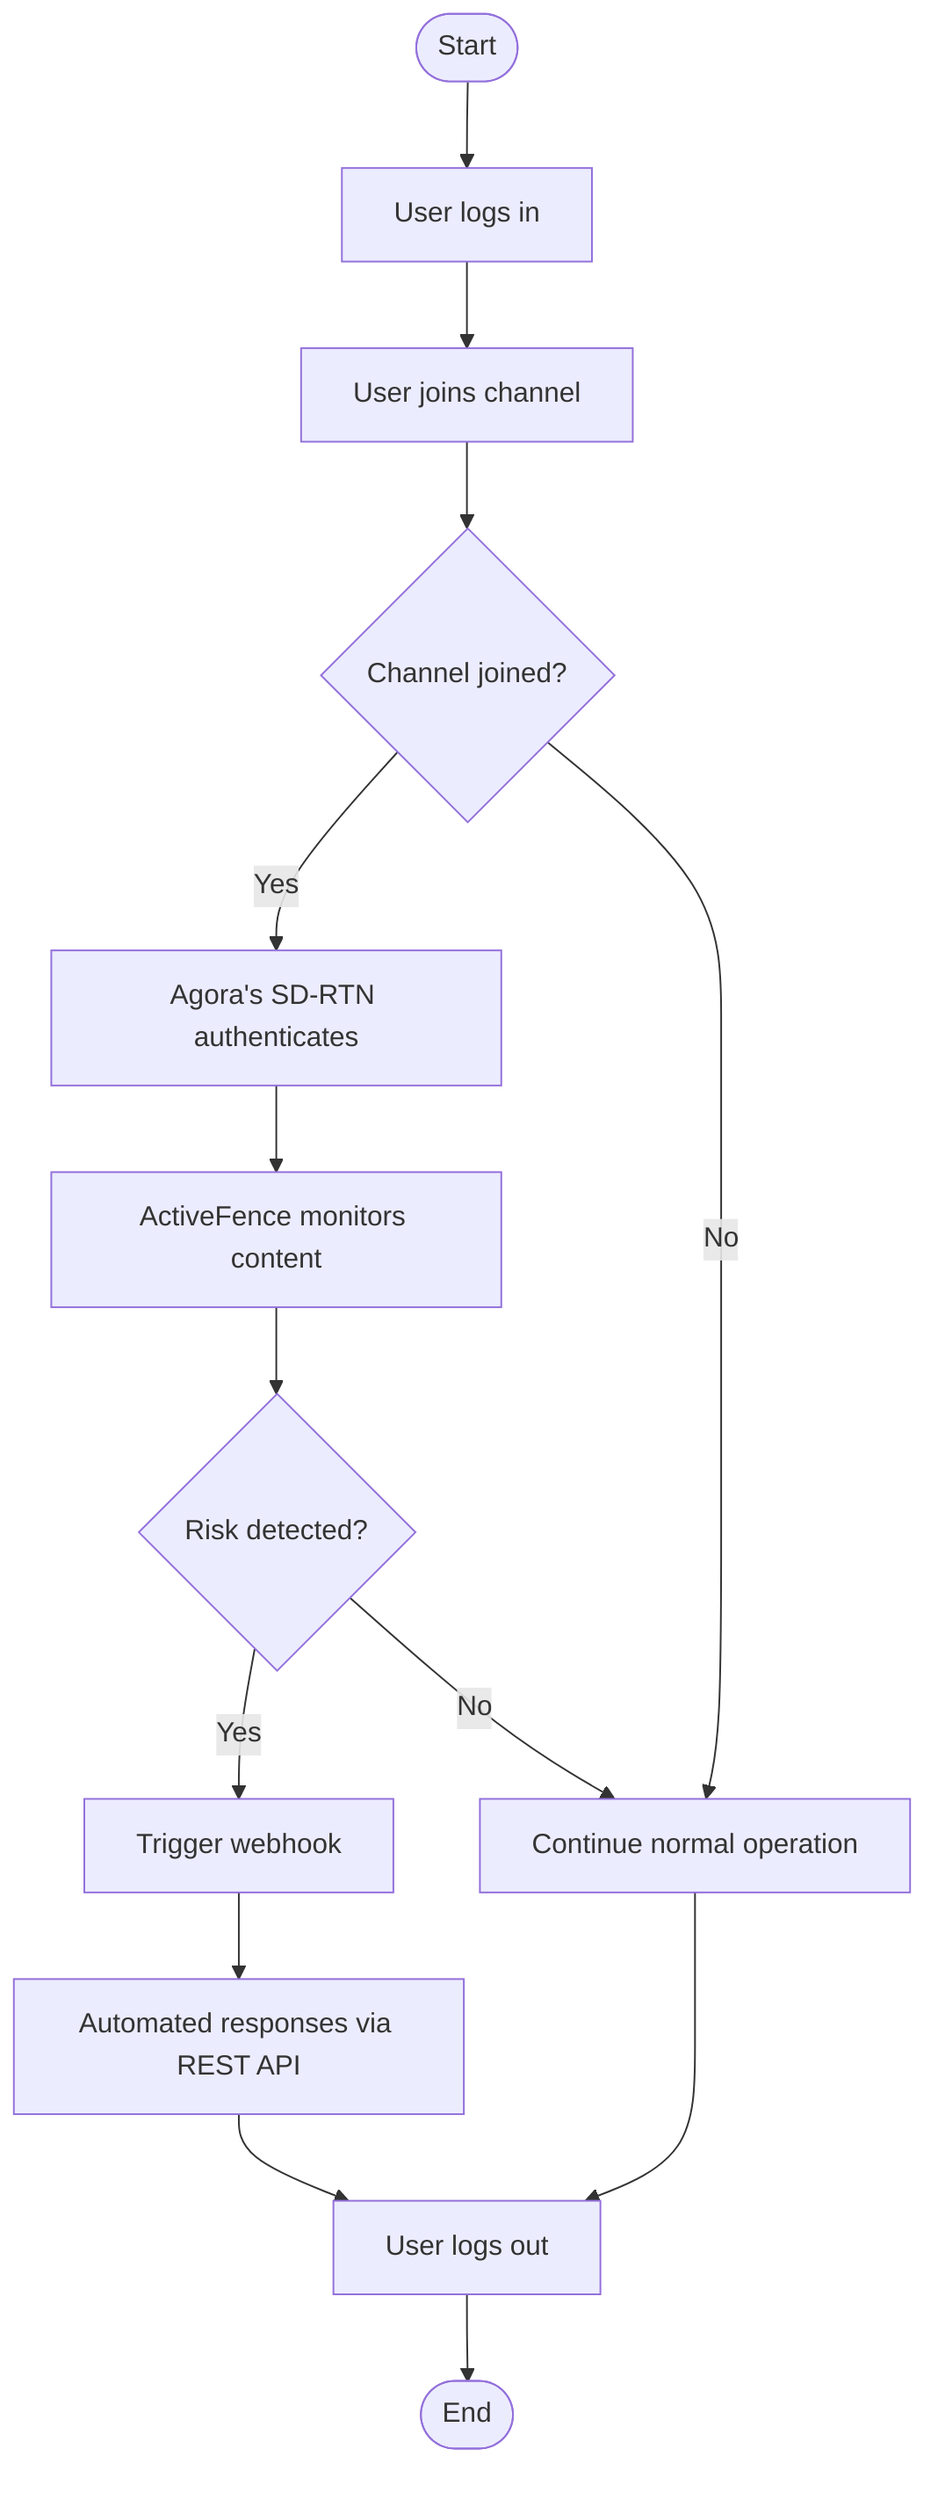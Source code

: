 flowchart TD
    A([Start]) --> B[User logs in]
    B --> C[User joins channel]
    C --> D{Channel joined?}
    D -- Yes --> E[Agora's SD-RTN authenticates]
    E --> F[ActiveFence monitors content]
    F --> G{Risk detected?}
    G -- Yes --> H[Trigger webhook]
    H --> I[Automated responses via REST API]
    G -- No --> J[Continue normal operation]
    D -- No --> J
    I --> K[User logs out]
    J --> K
    K --> L([End])